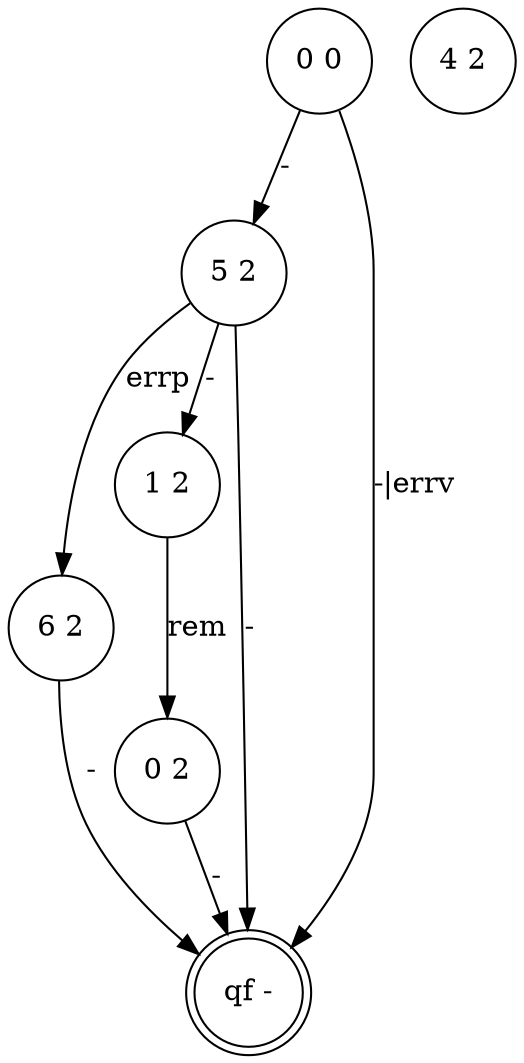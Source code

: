 digraph 5 {
	"5 2" [shape=circle]
	"6 2" [shape=circle]
	"1 2" [shape=circle]
	"0 2" [shape=circle]
	"qf -" [shape=doublecircle]
	"0 0" [shape=circle]
	"4 2" [shape=circle]
	"5 2" -> "6 2" [label=errp]
	"5 2" -> "1 2" [label="-"]
	"1 2" -> "0 2" [label=rem]
	"5 2" -> "qf -" [label="-"]
	"6 2" -> "qf -" [label="-"]
	"0 2" -> "qf -" [label="-"]
	"0 0" -> "qf -" [label="-|errv"]
	"0 0" -> "5 2" [label="-"]
}
